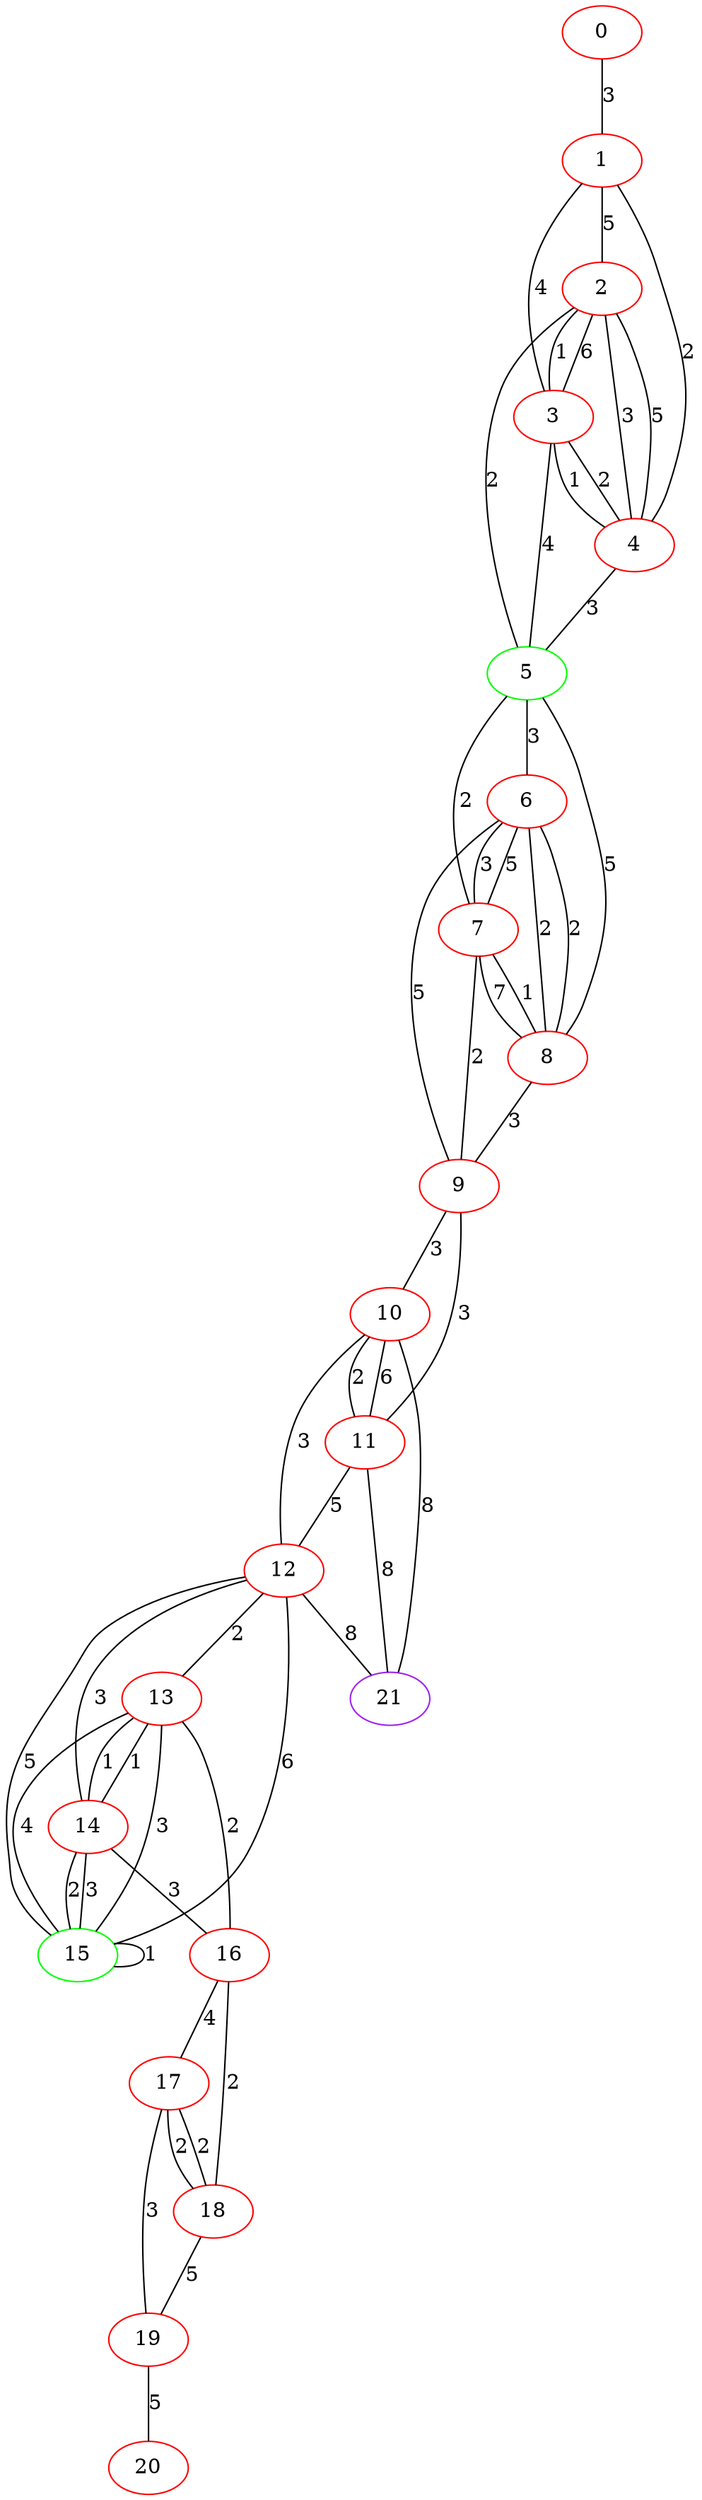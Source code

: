 graph "" {
0 [color=red, weight=1];
1 [color=red, weight=1];
2 [color=red, weight=1];
3 [color=red, weight=1];
4 [color=red, weight=1];
5 [color=green, weight=2];
6 [color=red, weight=1];
7 [color=red, weight=1];
8 [color=red, weight=1];
9 [color=red, weight=1];
10 [color=red, weight=1];
11 [color=red, weight=1];
12 [color=red, weight=1];
13 [color=red, weight=1];
14 [color=red, weight=1];
15 [color=green, weight=2];
16 [color=red, weight=1];
17 [color=red, weight=1];
18 [color=red, weight=1];
19 [color=red, weight=1];
20 [color=red, weight=1];
21 [color=purple, weight=4];
0 -- 1  [key=0, label=3];
1 -- 2  [key=0, label=5];
1 -- 3  [key=0, label=4];
1 -- 4  [key=0, label=2];
2 -- 3  [key=0, label=1];
2 -- 3  [key=1, label=6];
2 -- 4  [key=0, label=3];
2 -- 4  [key=1, label=5];
2 -- 5  [key=0, label=2];
3 -- 4  [key=0, label=2];
3 -- 4  [key=1, label=1];
3 -- 5  [key=0, label=4];
4 -- 5  [key=0, label=3];
5 -- 6  [key=0, label=3];
5 -- 7  [key=0, label=2];
5 -- 8  [key=0, label=5];
6 -- 8  [key=0, label=2];
6 -- 8  [key=1, label=2];
6 -- 9  [key=0, label=5];
6 -- 7  [key=0, label=3];
6 -- 7  [key=1, label=5];
7 -- 8  [key=0, label=1];
7 -- 8  [key=1, label=7];
7 -- 9  [key=0, label=2];
8 -- 9  [key=0, label=3];
9 -- 10  [key=0, label=3];
9 -- 11  [key=0, label=3];
10 -- 11  [key=0, label=2];
10 -- 11  [key=1, label=6];
10 -- 12  [key=0, label=3];
10 -- 21  [key=0, label=8];
11 -- 12  [key=0, label=5];
11 -- 21  [key=0, label=8];
12 -- 13  [key=0, label=2];
12 -- 14  [key=0, label=3];
12 -- 15  [key=0, label=5];
12 -- 15  [key=1, label=6];
12 -- 21  [key=0, label=8];
13 -- 16  [key=0, label=2];
13 -- 14  [key=0, label=1];
13 -- 14  [key=1, label=1];
13 -- 15  [key=0, label=3];
13 -- 15  [key=1, label=4];
14 -- 16  [key=0, label=3];
14 -- 15  [key=0, label=2];
14 -- 15  [key=1, label=3];
15 -- 15  [key=0, label=1];
16 -- 17  [key=0, label=4];
16 -- 18  [key=0, label=2];
17 -- 18  [key=0, label=2];
17 -- 18  [key=1, label=2];
17 -- 19  [key=0, label=3];
18 -- 19  [key=0, label=5];
19 -- 20  [key=0, label=5];
}
